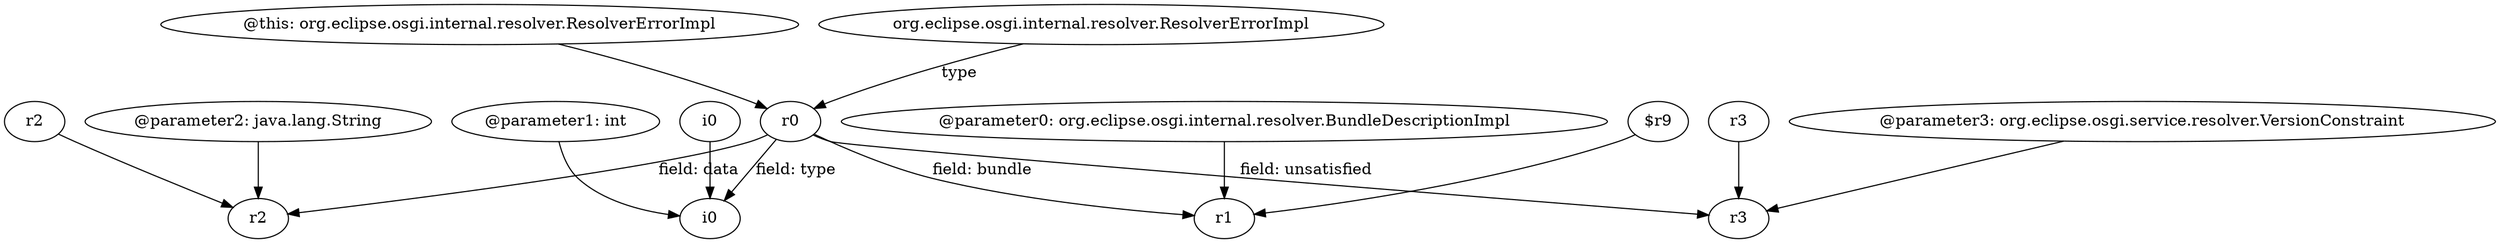 digraph g {
0[label="r0"]
1[label="r2"]
0->1[label="field: data"]
2[label="r2"]
2->1[label=""]
3[label="@parameter1: int"]
4[label="i0"]
3->4[label=""]
5[label="@this: org.eclipse.osgi.internal.resolver.ResolverErrorImpl"]
5->0[label=""]
6[label="@parameter2: java.lang.String"]
6->1[label=""]
7[label="org.eclipse.osgi.internal.resolver.ResolverErrorImpl"]
7->0[label="type"]
8[label="$r9"]
9[label="r1"]
8->9[label=""]
0->4[label="field: type"]
0->9[label="field: bundle"]
10[label="r3"]
11[label="r3"]
10->11[label=""]
12[label="@parameter0: org.eclipse.osgi.internal.resolver.BundleDescriptionImpl"]
12->9[label=""]
0->11[label="field: unsatisfied"]
13[label="i0"]
13->4[label=""]
14[label="@parameter3: org.eclipse.osgi.service.resolver.VersionConstraint"]
14->11[label=""]
}